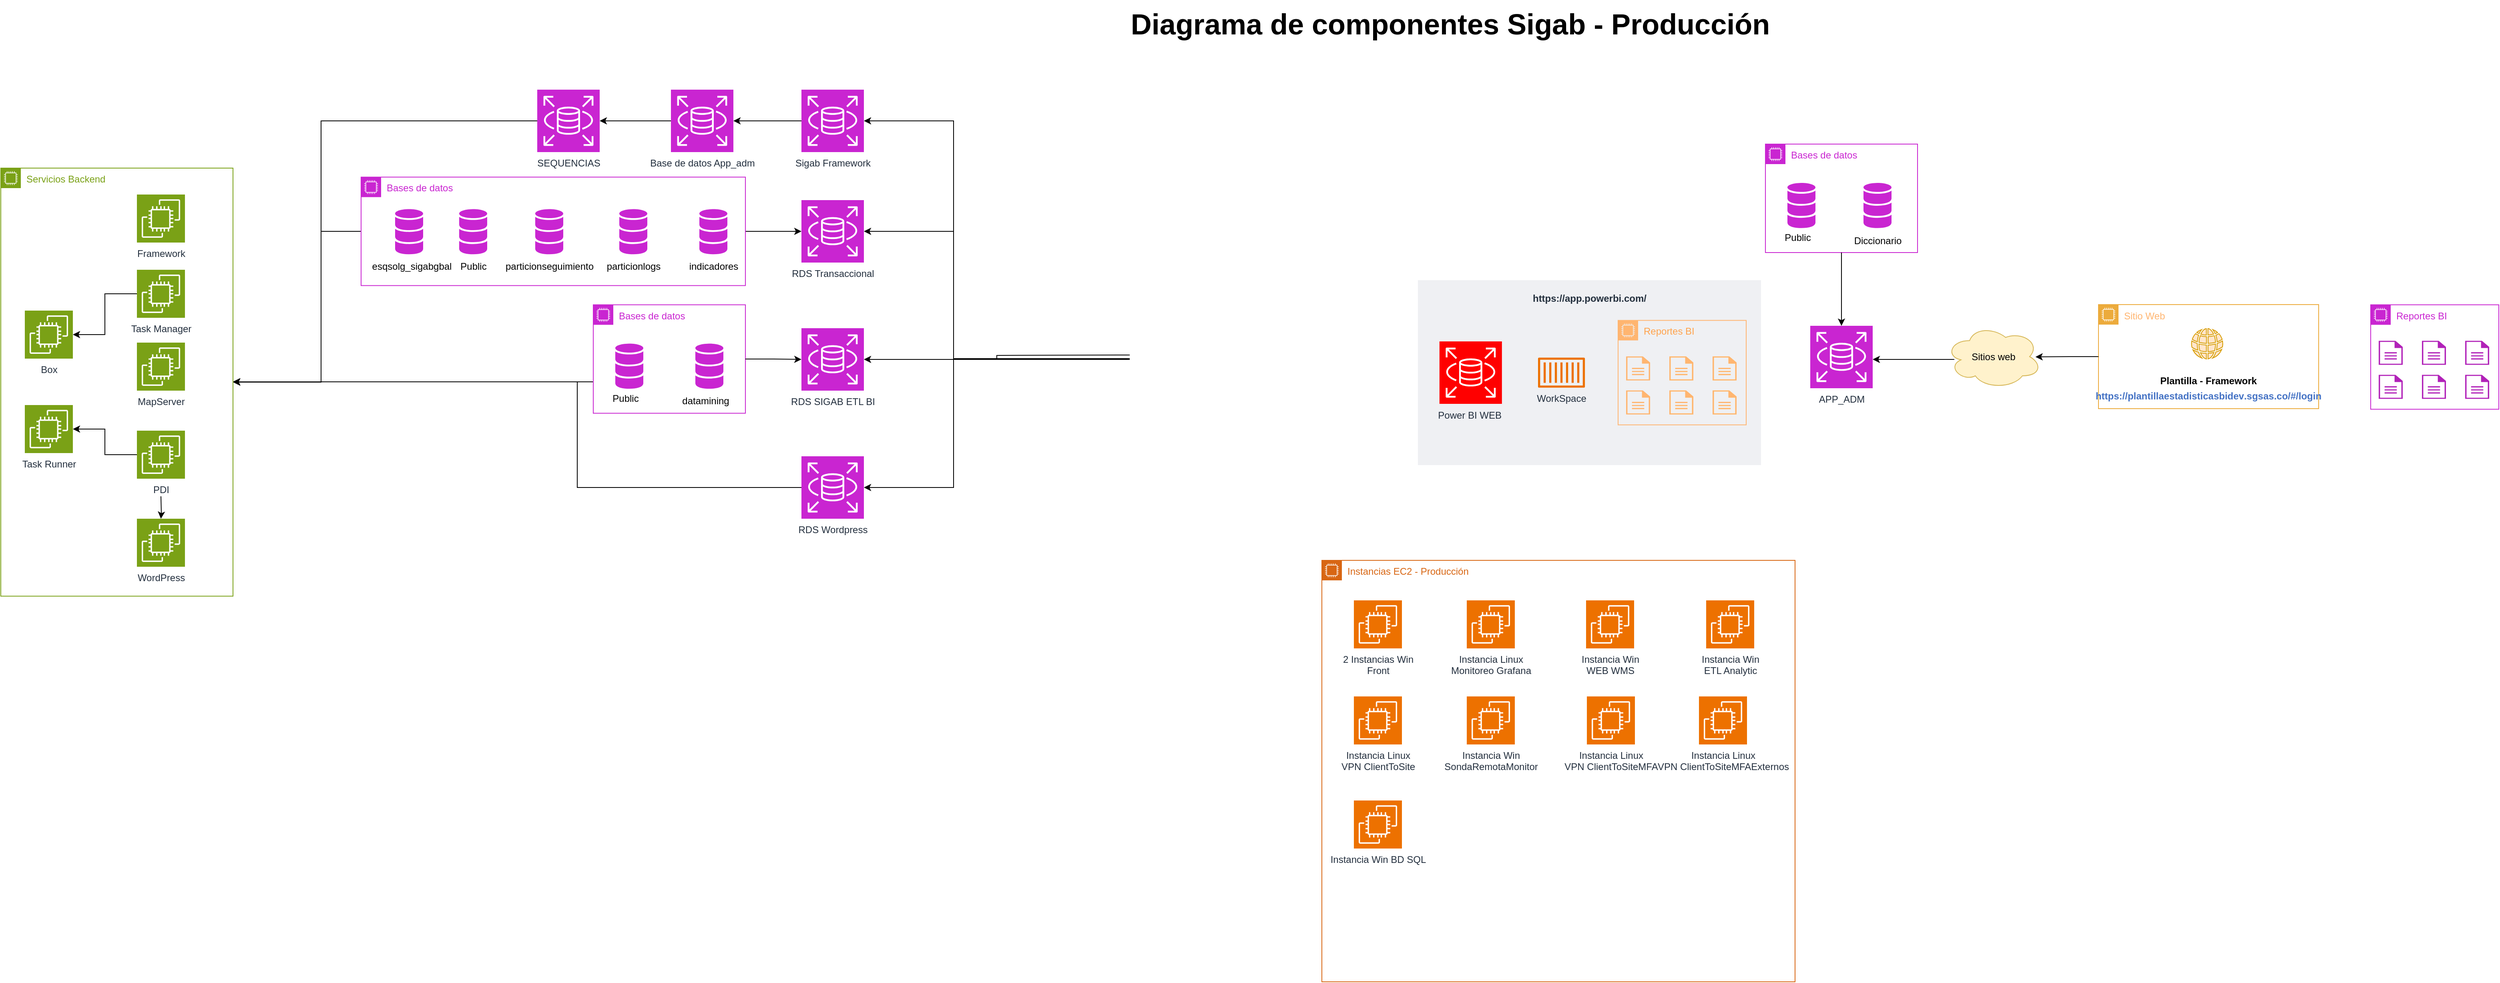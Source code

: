 <mxfile version="24.9.3">
  <diagram name="Página-1" id="Zlu9ByVIFABH_KwIn2tE">
    <mxGraphModel dx="3088" dy="1907" grid="1" gridSize="10" guides="1" tooltips="1" connect="1" arrows="1" fold="1" page="1" pageScale="1" pageWidth="827" pageHeight="1169" math="0" shadow="0">
      <root>
        <mxCell id="0" />
        <mxCell id="1" parent="0" />
        <mxCell id="_H-qu1WihhFw3yj4YWix-18" value="" style="group;movable=1;resizable=1;rotatable=1;deletable=1;editable=1;locked=0;connectable=1;" vertex="1" connectable="0" parent="1">
          <mxGeometry x="740" y="-470" width="428.5" height="231" as="geometry" />
        </mxCell>
        <mxCell id="_H-qu1WihhFw3yj4YWix-19" value="&lt;b style=&quot;line-height: 270%;&quot;&gt;https://app.powerbi.com/&lt;/b&gt;" style="fillColor=#EFF0F3;strokeColor=none;dashed=0;verticalAlign=top;fontStyle=0;fontColor=#232F3D;whiteSpace=wrap;html=1;" vertex="1" parent="_H-qu1WihhFw3yj4YWix-18">
          <mxGeometry width="428.5" height="231" as="geometry" />
        </mxCell>
        <mxCell id="_H-qu1WihhFw3yj4YWix-23" value="WorkSpace" style="sketch=0;outlineConnect=0;fontColor=#232F3E;gradientColor=none;fillColor=#ED7100;strokeColor=none;dashed=0;verticalLabelPosition=bottom;verticalAlign=top;align=center;html=1;fontSize=12;fontStyle=0;aspect=fixed;pointerEvents=1;shape=mxgraph.aws4.container_1;" vertex="1" parent="_H-qu1WihhFw3yj4YWix-18">
          <mxGeometry x="150" y="96.59" width="58.56" height="37.82" as="geometry" />
        </mxCell>
        <mxCell id="ElAwQmVQCS1_ze1naP4R-59" value="Power BI WEB&amp;nbsp;" style="sketch=0;points=[[0,0,0],[0.25,0,0],[0.5,0,0],[0.75,0,0],[1,0,0],[0,1,0],[0.25,1,0],[0.5,1,0],[0.75,1,0],[1,1,0],[0,0.25,0],[0,0.5,0],[0,0.75,0],[1,0.25,0],[1,0.5,0],[1,0.75,0]];outlineConnect=0;fontColor=#232F3E;fillColor=#FF0000;strokeColor=#ffffff;dashed=0;verticalLabelPosition=bottom;verticalAlign=top;align=center;html=1;fontSize=12;fontStyle=0;aspect=fixed;shape=mxgraph.aws4.resourceIcon;resIcon=mxgraph.aws4.rds;" parent="_H-qu1WihhFw3yj4YWix-18" vertex="1">
          <mxGeometry x="26.907" y="76.5" width="78" height="78" as="geometry" />
        </mxCell>
        <mxCell id="ElAwQmVQCS1_ze1naP4R-110" value="&lt;font color=&quot;#ffa34d&quot;&gt;Reportes BI&lt;/font&gt;" style="points=[[0,0],[0.25,0],[0.5,0],[0.75,0],[1,0],[1,0.25],[1,0.5],[1,0.75],[1,1],[0.75,1],[0.5,1],[0.25,1],[0,1],[0,0.75],[0,0.5],[0,0.25]];outlineConnect=0;gradientColor=none;html=1;whiteSpace=wrap;fontSize=12;fontStyle=0;container=1;pointerEvents=0;collapsible=0;recursiveResize=0;shape=mxgraph.aws4.group;grIcon=mxgraph.aws4.group_ec2_instance_contents;strokeColor=#FFB570;fillColor=none;verticalAlign=top;align=left;spacingLeft=30;fontColor=#D86613;dashed=0;" parent="_H-qu1WihhFw3yj4YWix-18" vertex="1">
          <mxGeometry x="250" y="50.25" width="160" height="130.5" as="geometry" />
        </mxCell>
        <mxCell id="ElAwQmVQCS1_ze1naP4R-111" value="" style="sketch=0;pointerEvents=1;shadow=0;dashed=0;html=1;strokeColor=none;fillColor=#FFB570;labelPosition=center;verticalLabelPosition=bottom;verticalAlign=top;outlineConnect=0;align=center;shape=mxgraph.office.concepts.document;" parent="ElAwQmVQCS1_ze1naP4R-110" vertex="1">
          <mxGeometry x="10" y="45" width="30" height="30" as="geometry" />
        </mxCell>
        <mxCell id="ElAwQmVQCS1_ze1naP4R-112" value="" style="sketch=0;pointerEvents=1;shadow=0;dashed=0;html=1;strokeColor=none;fillColor=#FFB570;labelPosition=center;verticalLabelPosition=bottom;verticalAlign=top;outlineConnect=0;align=center;shape=mxgraph.office.concepts.document;" parent="ElAwQmVQCS1_ze1naP4R-110" vertex="1">
          <mxGeometry x="10" y="87.5" width="30" height="30" as="geometry" />
        </mxCell>
        <mxCell id="ElAwQmVQCS1_ze1naP4R-113" value="" style="sketch=0;pointerEvents=1;shadow=0;dashed=0;html=1;strokeColor=none;fillColor=#FFE599;labelPosition=center;verticalLabelPosition=bottom;verticalAlign=top;outlineConnect=0;align=center;shape=mxgraph.office.concepts.document;" parent="ElAwQmVQCS1_ze1naP4R-110" vertex="1">
          <mxGeometry x="64" y="87.5" width="30" height="30" as="geometry" />
        </mxCell>
        <mxCell id="ElAwQmVQCS1_ze1naP4R-114" value="" style="sketch=0;pointerEvents=1;shadow=0;dashed=0;html=1;strokeColor=none;fillColor=#FFE599;labelPosition=center;verticalLabelPosition=bottom;verticalAlign=top;outlineConnect=0;align=center;shape=mxgraph.office.concepts.document;" parent="ElAwQmVQCS1_ze1naP4R-110" vertex="1">
          <mxGeometry x="64" y="45" width="30" height="30" as="geometry" />
        </mxCell>
        <mxCell id="ElAwQmVQCS1_ze1naP4R-115" value="" style="sketch=0;pointerEvents=1;shadow=0;dashed=0;html=1;strokeColor=none;fillColor=#FFE599;labelPosition=center;verticalLabelPosition=bottom;verticalAlign=top;outlineConnect=0;align=center;shape=mxgraph.office.concepts.document;" parent="ElAwQmVQCS1_ze1naP4R-110" vertex="1">
          <mxGeometry x="118" y="87.5" width="30" height="30" as="geometry" />
        </mxCell>
        <mxCell id="ElAwQmVQCS1_ze1naP4R-116" value="" style="sketch=0;pointerEvents=1;shadow=0;dashed=0;html=1;strokeColor=none;fillColor=#FFE599;labelPosition=center;verticalLabelPosition=bottom;verticalAlign=top;outlineConnect=0;align=center;shape=mxgraph.office.concepts.document;" parent="ElAwQmVQCS1_ze1naP4R-110" vertex="1">
          <mxGeometry x="118" y="45" width="30" height="30" as="geometry" />
        </mxCell>
        <mxCell id="ElAwQmVQCS1_ze1naP4R-117" value="" style="sketch=0;pointerEvents=1;shadow=0;dashed=0;html=1;strokeColor=none;fillColor=#FFB570;labelPosition=center;verticalLabelPosition=bottom;verticalAlign=top;outlineConnect=0;align=center;shape=mxgraph.office.concepts.document;" parent="ElAwQmVQCS1_ze1naP4R-110" vertex="1">
          <mxGeometry x="118" y="45" width="30" height="30" as="geometry" />
        </mxCell>
        <mxCell id="ElAwQmVQCS1_ze1naP4R-118" value="" style="sketch=0;pointerEvents=1;shadow=0;dashed=0;html=1;strokeColor=none;fillColor=#FFB570;labelPosition=center;verticalLabelPosition=bottom;verticalAlign=top;outlineConnect=0;align=center;shape=mxgraph.office.concepts.document;" parent="ElAwQmVQCS1_ze1naP4R-110" vertex="1">
          <mxGeometry x="118" y="87.5" width="30" height="30" as="geometry" />
        </mxCell>
        <mxCell id="ElAwQmVQCS1_ze1naP4R-119" value="" style="sketch=0;pointerEvents=1;shadow=0;dashed=0;html=1;strokeColor=none;fillColor=#FFB570;labelPosition=center;verticalLabelPosition=bottom;verticalAlign=top;outlineConnect=0;align=center;shape=mxgraph.office.concepts.document;" parent="ElAwQmVQCS1_ze1naP4R-110" vertex="1">
          <mxGeometry x="64" y="45" width="30" height="30" as="geometry" />
        </mxCell>
        <mxCell id="ElAwQmVQCS1_ze1naP4R-120" value="" style="sketch=0;pointerEvents=1;shadow=0;dashed=0;html=1;strokeColor=none;fillColor=#FFB570;labelPosition=center;verticalLabelPosition=bottom;verticalAlign=top;outlineConnect=0;align=center;shape=mxgraph.office.concepts.document;" parent="ElAwQmVQCS1_ze1naP4R-110" vertex="1">
          <mxGeometry x="64" y="87.5" width="30" height="30" as="geometry" />
        </mxCell>
        <mxCell id="ElAwQmVQCS1_ze1naP4R-3" value="RDS Transaccional" style="sketch=0;points=[[0,0,0],[0.25,0,0],[0.5,0,0],[0.75,0,0],[1,0,0],[0,1,0],[0.25,1,0],[0.5,1,0],[0.75,1,0],[1,1,0],[0,0.25,0],[0,0.5,0],[0,0.75,0],[1,0.25,0],[1,0.5,0],[1,0.75,0]];outlineConnect=0;fontColor=#232F3E;fillColor=#C925D1;strokeColor=#ffffff;dashed=0;verticalLabelPosition=bottom;verticalAlign=top;align=center;html=1;fontSize=12;fontStyle=0;aspect=fixed;shape=mxgraph.aws4.resourceIcon;resIcon=mxgraph.aws4.rds;" parent="1" vertex="1">
          <mxGeometry x="-30" y="-570" width="78" height="78" as="geometry" />
        </mxCell>
        <mxCell id="ElAwQmVQCS1_ze1naP4R-4" value="RDS SIGAB ETL BI" style="sketch=0;points=[[0,0,0],[0.25,0,0],[0.5,0,0],[0.75,0,0],[1,0,0],[0,1,0],[0.25,1,0],[0.5,1,0],[0.75,1,0],[1,1,0],[0,0.25,0],[0,0.5,0],[0,0.75,0],[1,0.25,0],[1,0.5,0],[1,0.75,0]];outlineConnect=0;fontColor=#232F3E;fillColor=#C925D1;strokeColor=#ffffff;dashed=0;verticalLabelPosition=bottom;verticalAlign=top;align=center;html=1;fontSize=12;fontStyle=0;aspect=fixed;shape=mxgraph.aws4.resourceIcon;resIcon=mxgraph.aws4.rds;" parent="1" vertex="1">
          <mxGeometry x="-30" y="-410" width="78" height="78" as="geometry" />
        </mxCell>
        <mxCell id="ElAwQmVQCS1_ze1naP4R-5" style="edgeStyle=orthogonalEdgeStyle;rounded=0;orthogonalLoop=1;jettySize=auto;html=1;" parent="1" source="ElAwQmVQCS1_ze1naP4R-6" target="ElAwQmVQCS1_ze1naP4R-107" edge="1">
          <mxGeometry relative="1" as="geometry">
            <Array as="points">
              <mxPoint x="-310" y="-211" />
              <mxPoint x="-310" y="-343" />
            </Array>
          </mxGeometry>
        </mxCell>
        <mxCell id="ElAwQmVQCS1_ze1naP4R-6" value="&lt;div&gt;RDS Wordpress&lt;/div&gt;" style="sketch=0;points=[[0,0,0],[0.25,0,0],[0.5,0,0],[0.75,0,0],[1,0,0],[0,1,0],[0.25,1,0],[0.5,1,0],[0.75,1,0],[1,1,0],[0,0.25,0],[0,0.5,0],[0,0.75,0],[1,0.25,0],[1,0.5,0],[1,0.75,0]];outlineConnect=0;fontColor=#232F3E;fillColor=#C925D1;strokeColor=#ffffff;dashed=0;verticalLabelPosition=bottom;verticalAlign=top;align=center;html=1;fontSize=12;fontStyle=0;aspect=fixed;shape=mxgraph.aws4.resourceIcon;resIcon=mxgraph.aws4.rds;" parent="1" vertex="1">
          <mxGeometry x="-30" y="-250" width="78" height="78" as="geometry" />
        </mxCell>
        <mxCell id="ElAwQmVQCS1_ze1naP4R-15" value="&lt;font style=&quot;font-size: 36px;&quot;&gt;Diagrama de componentes Sigab - Producción&lt;/font&gt;" style="text;strokeColor=none;fillColor=none;html=1;fontSize=24;fontStyle=1;verticalAlign=middle;align=center;" parent="1" vertex="1">
          <mxGeometry x="-30" y="-820" width="1620" height="60" as="geometry" />
        </mxCell>
        <mxCell id="ElAwQmVQCS1_ze1naP4R-16" style="edgeStyle=orthogonalEdgeStyle;rounded=0;orthogonalLoop=1;jettySize=auto;html=1;entryX=1;entryY=0.5;entryDx=0;entryDy=0;entryPerimeter=0;" parent="1" target="ElAwQmVQCS1_ze1naP4R-3" edge="1">
          <mxGeometry relative="1" as="geometry">
            <Array as="points">
              <mxPoint x="160" y="-372" />
              <mxPoint x="160" y="-531" />
            </Array>
            <mxPoint x="380" y="-372" as="sourcePoint" />
          </mxGeometry>
        </mxCell>
        <mxCell id="ElAwQmVQCS1_ze1naP4R-17" style="edgeStyle=orthogonalEdgeStyle;rounded=0;orthogonalLoop=1;jettySize=auto;html=1;entryX=1;entryY=0.5;entryDx=0;entryDy=0;entryPerimeter=0;" parent="1" target="ElAwQmVQCS1_ze1naP4R-4" edge="1">
          <mxGeometry relative="1" as="geometry">
            <mxPoint x="380" y="-376.5" as="sourcePoint" />
          </mxGeometry>
        </mxCell>
        <mxCell id="ElAwQmVQCS1_ze1naP4R-18" style="edgeStyle=orthogonalEdgeStyle;rounded=0;orthogonalLoop=1;jettySize=auto;html=1;entryX=1;entryY=0.5;entryDx=0;entryDy=0;entryPerimeter=0;" parent="1" target="ElAwQmVQCS1_ze1naP4R-6" edge="1">
          <mxGeometry relative="1" as="geometry">
            <Array as="points">
              <mxPoint x="160" y="-372" />
              <mxPoint x="160" y="-211" />
            </Array>
            <mxPoint x="380" y="-372" as="sourcePoint" />
          </mxGeometry>
        </mxCell>
        <mxCell id="ElAwQmVQCS1_ze1naP4R-27" style="edgeStyle=orthogonalEdgeStyle;rounded=0;orthogonalLoop=1;jettySize=auto;html=1;" parent="1" source="ElAwQmVQCS1_ze1naP4R-28" target="ElAwQmVQCS1_ze1naP4R-107" edge="1">
          <mxGeometry relative="1" as="geometry">
            <Array as="points">
              <mxPoint x="-400" y="-343" />
              <mxPoint x="-400" y="-343" />
            </Array>
          </mxGeometry>
        </mxCell>
        <mxCell id="ElAwQmVQCS1_ze1naP4R-28" value="&lt;font color=&quot;#c925d1&quot;&gt;Bases de datos&amp;nbsp;&lt;/font&gt;" style="points=[[0,0],[0.25,0],[0.5,0],[0.75,0],[1,0],[1,0.25],[1,0.5],[1,0.75],[1,1],[0.75,1],[0.5,1],[0.25,1],[0,1],[0,0.75],[0,0.5],[0,0.25]];outlineConnect=0;gradientColor=none;html=1;whiteSpace=wrap;fontSize=12;fontStyle=0;container=1;pointerEvents=0;collapsible=0;recursiveResize=0;shape=mxgraph.aws4.group;grIcon=mxgraph.aws4.group_ec2_instance_contents;strokeColor=#C925D1;fillColor=none;verticalAlign=top;align=left;spacingLeft=30;fontColor=#D86613;dashed=0;" parent="1" vertex="1">
          <mxGeometry x="-290" y="-439.25" width="190" height="135.5" as="geometry" />
        </mxCell>
        <mxCell id="ElAwQmVQCS1_ze1naP4R-29" value="Public" style="text;html=1;align=center;verticalAlign=middle;resizable=0;points=[];autosize=1;strokeColor=none;fillColor=none;" parent="ElAwQmVQCS1_ze1naP4R-28" vertex="1">
          <mxGeometry x="10" y="102.25" width="60" height="30" as="geometry" />
        </mxCell>
        <mxCell id="ElAwQmVQCS1_ze1naP4R-30" value="" style="sketch=0;shadow=0;dashed=0;html=1;strokeColor=none;labelPosition=center;verticalLabelPosition=bottom;verticalAlign=top;outlineConnect=0;align=center;shape=mxgraph.office.databases.database_mini_3;fillColor=#C925D1;" parent="ElAwQmVQCS1_ze1naP4R-28" vertex="1">
          <mxGeometry x="27.5" y="48.5" width="35" height="57" as="geometry" />
        </mxCell>
        <mxCell id="ElAwQmVQCS1_ze1naP4R-31" value="" style="sketch=0;shadow=0;dashed=0;html=1;strokeColor=none;labelPosition=center;verticalLabelPosition=bottom;verticalAlign=top;outlineConnect=0;align=center;shape=mxgraph.office.databases.database_mini_3;fillColor=#C925D1;" parent="ElAwQmVQCS1_ze1naP4R-28" vertex="1">
          <mxGeometry x="127.5" y="48.5" width="35" height="57" as="geometry" />
        </mxCell>
        <mxCell id="ElAwQmVQCS1_ze1naP4R-32" value="datamining" style="text;html=1;align=center;verticalAlign=middle;resizable=0;points=[];autosize=1;strokeColor=none;fillColor=none;" parent="ElAwQmVQCS1_ze1naP4R-28" vertex="1">
          <mxGeometry x="100" y="105.5" width="80" height="30" as="geometry" />
        </mxCell>
        <mxCell id="ElAwQmVQCS1_ze1naP4R-38" value="Sitios web" style="ellipse;shape=cloud;whiteSpace=wrap;html=1;fillColor=#fff2cc;strokeColor=#d6b656;" parent="1" vertex="1">
          <mxGeometry x="1399" y="-414.5" width="120" height="80" as="geometry" />
        </mxCell>
        <mxCell id="ElAwQmVQCS1_ze1naP4R-41" style="edgeStyle=orthogonalEdgeStyle;rounded=0;orthogonalLoop=1;jettySize=auto;html=1;entryX=1;entryY=0.5;entryDx=0;entryDy=0;entryPerimeter=0;" parent="1" edge="1">
          <mxGeometry relative="1" as="geometry">
            <mxPoint x="1410" y="-371" as="sourcePoint" />
            <mxPoint x="1308" y="-371" as="targetPoint" />
          </mxGeometry>
        </mxCell>
        <mxCell id="ElAwQmVQCS1_ze1naP4R-56" value="" style="edgeStyle=orthogonalEdgeStyle;rounded=0;orthogonalLoop=1;jettySize=auto;html=1;" parent="1" source="ElAwQmVQCS1_ze1naP4R-57" target="ElAwQmVQCS1_ze1naP4R-61" edge="1">
          <mxGeometry relative="1" as="geometry" />
        </mxCell>
        <mxCell id="ElAwQmVQCS1_ze1naP4R-57" value="Sigab Framework" style="sketch=0;points=[[0,0,0],[0.25,0,0],[0.5,0,0],[0.75,0,0],[1,0,0],[0,1,0],[0.25,1,0],[0.5,1,0],[0.75,1,0],[1,1,0],[0,0.25,0],[0,0.5,0],[0,0.75,0],[1,0.25,0],[1,0.5,0],[1,0.75,0]];outlineConnect=0;fontColor=#232F3E;fillColor=#C925D1;strokeColor=#ffffff;dashed=0;verticalLabelPosition=bottom;verticalAlign=top;align=center;html=1;fontSize=12;fontStyle=0;aspect=fixed;shape=mxgraph.aws4.resourceIcon;resIcon=mxgraph.aws4.rds;" parent="1" vertex="1">
          <mxGeometry x="-30" y="-708" width="78" height="78" as="geometry" />
        </mxCell>
        <mxCell id="ElAwQmVQCS1_ze1naP4R-60" value="" style="edgeStyle=orthogonalEdgeStyle;rounded=0;orthogonalLoop=1;jettySize=auto;html=1;" parent="1" source="ElAwQmVQCS1_ze1naP4R-61" target="ElAwQmVQCS1_ze1naP4R-63" edge="1">
          <mxGeometry relative="1" as="geometry" />
        </mxCell>
        <mxCell id="ElAwQmVQCS1_ze1naP4R-61" value="Base de datos App_adm" style="sketch=0;points=[[0,0,0],[0.25,0,0],[0.5,0,0],[0.75,0,0],[1,0,0],[0,1,0],[0.25,1,0],[0.5,1,0],[0.75,1,0],[1,1,0],[0,0.25,0],[0,0.5,0],[0,0.75,0],[1,0.25,0],[1,0.5,0],[1,0.75,0]];outlineConnect=0;fontColor=#232F3E;fillColor=#C925D1;strokeColor=#ffffff;dashed=0;verticalLabelPosition=bottom;verticalAlign=top;align=center;html=1;fontSize=12;fontStyle=0;aspect=fixed;shape=mxgraph.aws4.resourceIcon;resIcon=mxgraph.aws4.rds;" parent="1" vertex="1">
          <mxGeometry x="-193" y="-708" width="78" height="78" as="geometry" />
        </mxCell>
        <mxCell id="ElAwQmVQCS1_ze1naP4R-62" style="edgeStyle=orthogonalEdgeStyle;rounded=0;orthogonalLoop=1;jettySize=auto;html=1;entryX=1;entryY=0.5;entryDx=0;entryDy=0;" parent="1" source="ElAwQmVQCS1_ze1naP4R-63" target="ElAwQmVQCS1_ze1naP4R-107" edge="1">
          <mxGeometry relative="1" as="geometry">
            <Array as="points">
              <mxPoint x="-630" y="-669" />
              <mxPoint x="-630" y="-343" />
            </Array>
          </mxGeometry>
        </mxCell>
        <mxCell id="ElAwQmVQCS1_ze1naP4R-63" value="SEQUENCIAS" style="sketch=0;points=[[0,0,0],[0.25,0,0],[0.5,0,0],[0.75,0,0],[1,0,0],[0,1,0],[0.25,1,0],[0.5,1,0],[0.75,1,0],[1,1,0],[0,0.25,0],[0,0.5,0],[0,0.75,0],[1,0.25,0],[1,0.5,0],[1,0.75,0]];outlineConnect=0;fontColor=#232F3E;fillColor=#C925D1;strokeColor=#ffffff;dashed=0;verticalLabelPosition=bottom;verticalAlign=top;align=center;html=1;fontSize=12;fontStyle=0;aspect=fixed;shape=mxgraph.aws4.resourceIcon;resIcon=mxgraph.aws4.rds;" parent="1" vertex="1">
          <mxGeometry x="-360" y="-708" width="78" height="78" as="geometry" />
        </mxCell>
        <mxCell id="ElAwQmVQCS1_ze1naP4R-64" style="edgeStyle=orthogonalEdgeStyle;rounded=0;orthogonalLoop=1;jettySize=auto;html=1;entryX=0;entryY=0.5;entryDx=0;entryDy=0;entryPerimeter=0;" parent="1" source="ElAwQmVQCS1_ze1naP4R-28" target="ElAwQmVQCS1_ze1naP4R-4" edge="1">
          <mxGeometry relative="1" as="geometry" />
        </mxCell>
        <mxCell id="ElAwQmVQCS1_ze1naP4R-65" value="" style="edgeStyle=orthogonalEdgeStyle;rounded=0;orthogonalLoop=1;jettySize=auto;html=1;" parent="1" source="ElAwQmVQCS1_ze1naP4R-67" target="ElAwQmVQCS1_ze1naP4R-3" edge="1">
          <mxGeometry relative="1" as="geometry" />
        </mxCell>
        <mxCell id="ElAwQmVQCS1_ze1naP4R-66" style="edgeStyle=orthogonalEdgeStyle;rounded=0;orthogonalLoop=1;jettySize=auto;html=1;" parent="1" source="ElAwQmVQCS1_ze1naP4R-67" target="ElAwQmVQCS1_ze1naP4R-107" edge="1">
          <mxGeometry relative="1" as="geometry">
            <Array as="points">
              <mxPoint x="-630" y="-531" />
              <mxPoint x="-630" y="-343" />
            </Array>
          </mxGeometry>
        </mxCell>
        <mxCell id="ElAwQmVQCS1_ze1naP4R-67" value="&lt;font color=&quot;#c925d1&quot;&gt;Bases de datos&amp;nbsp;&lt;/font&gt;" style="points=[[0,0],[0.25,0],[0.5,0],[0.75,0],[1,0],[1,0.25],[1,0.5],[1,0.75],[1,1],[0.75,1],[0.5,1],[0.25,1],[0,1],[0,0.75],[0,0.5],[0,0.25]];outlineConnect=0;gradientColor=none;html=1;whiteSpace=wrap;fontSize=12;fontStyle=0;container=1;pointerEvents=0;collapsible=0;recursiveResize=0;shape=mxgraph.aws4.group;grIcon=mxgraph.aws4.group_ec2_instance_contents;strokeColor=#C925D1;fillColor=none;verticalAlign=top;align=left;spacingLeft=30;fontColor=#D86613;dashed=0;" parent="1" vertex="1">
          <mxGeometry x="-580" y="-598.75" width="480" height="135.5" as="geometry" />
        </mxCell>
        <mxCell id="ElAwQmVQCS1_ze1naP4R-68" value="" style="sketch=0;shadow=0;dashed=0;html=1;strokeColor=none;labelPosition=center;verticalLabelPosition=bottom;verticalAlign=top;outlineConnect=0;align=center;shape=mxgraph.office.databases.database_mini_3;fillColor=#C925D1;" parent="ElAwQmVQCS1_ze1naP4R-67" vertex="1">
          <mxGeometry x="122.5" y="40" width="35" height="57" as="geometry" />
        </mxCell>
        <mxCell id="ElAwQmVQCS1_ze1naP4R-69" value="Public" style="text;html=1;align=center;verticalAlign=middle;resizable=0;points=[];autosize=1;strokeColor=none;fillColor=none;" parent="ElAwQmVQCS1_ze1naP4R-67" vertex="1">
          <mxGeometry x="110" y="97" width="60" height="30" as="geometry" />
        </mxCell>
        <mxCell id="ElAwQmVQCS1_ze1naP4R-70" value="" style="sketch=0;shadow=0;dashed=0;html=1;strokeColor=none;labelPosition=center;verticalLabelPosition=bottom;verticalAlign=top;outlineConnect=0;align=center;shape=mxgraph.office.databases.database_mini_3;fillColor=#C925D1;" parent="ElAwQmVQCS1_ze1naP4R-67" vertex="1">
          <mxGeometry x="217.5" y="40" width="35" height="57" as="geometry" />
        </mxCell>
        <mxCell id="ElAwQmVQCS1_ze1naP4R-71" value="particionseguimiento" style="text;html=1;align=center;verticalAlign=middle;resizable=0;points=[];autosize=1;strokeColor=none;fillColor=none;" parent="ElAwQmVQCS1_ze1naP4R-67" vertex="1">
          <mxGeometry x="170" y="97" width="130" height="30" as="geometry" />
        </mxCell>
        <mxCell id="ElAwQmVQCS1_ze1naP4R-72" value="" style="sketch=0;shadow=0;dashed=0;html=1;strokeColor=none;labelPosition=center;verticalLabelPosition=bottom;verticalAlign=top;outlineConnect=0;align=center;shape=mxgraph.office.databases.database_mini_3;fillColor=#C925D1;" parent="ElAwQmVQCS1_ze1naP4R-67" vertex="1">
          <mxGeometry x="322.5" y="40" width="35" height="57" as="geometry" />
        </mxCell>
        <mxCell id="ElAwQmVQCS1_ze1naP4R-73" value="particionlogs" style="text;html=1;align=center;verticalAlign=middle;resizable=0;points=[];autosize=1;strokeColor=none;fillColor=none;" parent="ElAwQmVQCS1_ze1naP4R-67" vertex="1">
          <mxGeometry x="295" y="97" width="90" height="30" as="geometry" />
        </mxCell>
        <mxCell id="ElAwQmVQCS1_ze1naP4R-74" value="" style="sketch=0;shadow=0;dashed=0;html=1;strokeColor=none;labelPosition=center;verticalLabelPosition=bottom;verticalAlign=top;outlineConnect=0;align=center;shape=mxgraph.office.databases.database_mini_3;fillColor=#C925D1;" parent="ElAwQmVQCS1_ze1naP4R-67" vertex="1">
          <mxGeometry x="422.5" y="40" width="35" height="57" as="geometry" />
        </mxCell>
        <mxCell id="ElAwQmVQCS1_ze1naP4R-75" value="indicadores" style="text;html=1;align=center;verticalAlign=middle;resizable=0;points=[];autosize=1;strokeColor=none;fillColor=none;" parent="ElAwQmVQCS1_ze1naP4R-67" vertex="1">
          <mxGeometry x="400" y="97" width="80" height="30" as="geometry" />
        </mxCell>
        <mxCell id="ElAwQmVQCS1_ze1naP4R-76" value="" style="sketch=0;shadow=0;dashed=0;html=1;strokeColor=none;labelPosition=center;verticalLabelPosition=bottom;verticalAlign=top;outlineConnect=0;align=center;shape=mxgraph.office.databases.database_mini_3;fillColor=#C925D1;" parent="ElAwQmVQCS1_ze1naP4R-67" vertex="1">
          <mxGeometry x="42.5" y="40" width="35" height="57" as="geometry" />
        </mxCell>
        <mxCell id="ElAwQmVQCS1_ze1naP4R-77" value="esqsolg_sigabgbal" style="text;html=1;align=center;verticalAlign=middle;resizable=0;points=[];autosize=1;strokeColor=none;fillColor=none;" parent="ElAwQmVQCS1_ze1naP4R-67" vertex="1">
          <mxGeometry x="2.5" y="97.0" width="120" height="30" as="geometry" />
        </mxCell>
        <mxCell id="ElAwQmVQCS1_ze1naP4R-90" value="&lt;font color=&quot;#ffb570&quot;&gt;Sitio Web&lt;/font&gt;" style="points=[[0,0],[0.25,0],[0.5,0],[0.75,0],[1,0],[1,0.25],[1,0.5],[1,0.75],[1,1],[0.75,1],[0.5,1],[0.25,1],[0,1],[0,0.75],[0,0.5],[0,0.25]];outlineConnect=0;gradientColor=none;html=1;whiteSpace=wrap;fontSize=12;fontStyle=0;container=1;pointerEvents=0;collapsible=0;recursiveResize=0;shape=mxgraph.aws4.group;grIcon=mxgraph.aws4.group_ec2_instance_contents;strokeColor=#ecab3c;fillColor=none;verticalAlign=top;align=left;spacingLeft=30;fontColor=#D86613;dashed=0;" parent="1" vertex="1">
          <mxGeometry x="1590" y="-439.5" width="275" height="130" as="geometry" />
        </mxCell>
        <mxCell id="ElAwQmVQCS1_ze1naP4R-95" value="&lt;div style=&quot;font-size: 11px;&quot;&gt;&lt;span style=&quot;accent-color: auto; place-content: normal; place-items: normal; place-self: auto; alignment-baseline: auto; anchor-name: none; animation: 0s ease 0s 1 normal none running none; animation-composition: replace; app-region: none; appearance: none; aspect-ratio: auto; backdrop-filter: none; backface-visibility: visible; background: none 0% 0% / auto repeat scroll padding-box border-box rgba(0, 0, 0, 0); background-blend-mode: normal; baseline-shift: 0px; baseline-source: auto; border-image: none 100% / 1 / 0 stretch; border-color: rgb(0, 0, 0); border-collapse: separate; border-end-end-radius: 0px; border-end-start-radius: 0px; border-width: 0px; border-style: none; border-spacing: 0px; border-start-end-radius: 0px; border-start-start-radius: 0px; border-radius: 0px; inset: auto; box-shadow: none; box-sizing: content-box; break-after: auto; break-before: auto; break-inside: auto; buffered-rendering: auto; caption-side: top; caret-color: rgb(0, 0, 0); clear: none; clip: auto; clip-path: none; clip-rule: nonzero; color-interpolation: srgb; color-interpolation-filters: linearrgb; color-rendering: auto; color-scheme: normal; columns: auto; column-fill: balance; gap: normal; column-rule: 0px rgb(0, 0, 0); column-span: none; contain: none; contain-intrinsic-block-size: none; contain-intrinsic-size: none; contain-intrinsic-inline-size: none; container: none; content: normal; content-visibility: visible; counter-increment: none; counter-reset: none; counter-set: none; cursor: text; cx: 0px; cy: 0px; d: none; direction: ltr; display: inline; dominant-baseline: auto; empty-cells: show; field-sizing: fixed; fill: rgb(0, 0, 0); fill-opacity: 1; fill-rule: nonzero; filter: none; flex: 0 1 auto; flex-flow: row; float: none; flood-color: rgb(0, 0, 0); flood-opacity: 1; font-family: Calibri, Calibri_EmbeddedFont, Calibri_MSFontService, sans-serif; font-feature-settings: normal; font-kerning: none; font-optical-sizing: auto; font-palette: normal; font-size-adjust: none; font-stretch: 100%; font-synthesis: weight style small-caps; font-variant-ligatures: none; font-variant-numeric: normal; font-variant-east-asian: normal; font-variant-alternates: normal; font-variant-position: normal; font-variation-settings: normal; font-weight: 700; forced-color-adjust: auto; grid-area: auto; grid: none; height: auto; hyphenate-character: auto; hyphenate-limit-chars: auto; hyphens: manual; image-orientation: from-image; image-rendering: auto; initial-letter: normal; inline-size: auto; inset-area: none; inset-block: auto; inset-inline: auto; isolation: auto; lighting-color: rgb(255, 255, 255); line-height: 19px; list-style: outside none disc; margin: 0px; marker: none; mask: none; mask-type: luminance; math-depth: 0; math-shift: normal; math-style: normal; max-height: none; max-width: none; min-height: 0px; min-width: 0px; mix-blend-mode: normal; object-fit: fill; object-position: 50% 50%; object-view-box: none; offset: normal; opacity: 1; order: 0; outline: rgb(0, 0, 0) none 0px; outline-offset: 0px; overflow: visible; overflow-anchor: auto; overflow-clip-margin: 0px; overflow-wrap: break-word; overlay: none; overscroll-behavior-block: auto; overscroll-behavior-inline: auto; overscroll-behavior: auto; padding: 0.787px 0px 0px; page: auto; paint-order: normal; perspective: none; perspective-origin: 0px 0px; pointer-events: all; position: static; position-anchor: auto; position-try: none; position-visibility: always; quotes: auto; r: 0px; resize: none; rotate: none; ruby-align: space-around; ruby-position: over; rx: auto; ry: auto; scale: none; scroll-behavior: auto; scroll-margin-block: 0px; scroll-margin: 0px; scroll-margin-inline: 0px; scroll-padding-block: auto; scroll-padding: auto; scroll-padding-inline: auto; scroll-snap-align: none; scroll-snap-stop: normal; scroll-snap-type: none; scroll-timeline: none; scrollbar-color: auto; scrollbar-gutter: auto; scrollbar-width: auto; shape-image-threshold: 0; shape-margin: 0px; shape-outside: none; shape-rendering: auto; speak: normal; stop-color: rgb(0, 0, 0); stop-opacity: 1; stroke: none; stroke-dasharray: none; stroke-dashoffset: 0px; stroke-linecap: butt; stroke-linejoin: miter; stroke-miterlimit: 4; stroke-opacity: 1; stroke-width: 1px; tab-size: 8; table-layout: auto; text-align: left; text-align-last: auto; text-anchor: start; text-combine-upright: none; text-decoration-style: solid; text-decoration-color: rgb(0, 0, 0); text-decoration-skip-ink: none; text-emphasis: none rgb(0, 0, 0); text-emphasis-position: over; text-orientation: mixed; text-overflow: clip; text-rendering: auto; text-shadow: none; text-size-adjust: auto; text-spacing-trim: normal; text-underline-offset: auto; text-underline-position: auto; white-space: pre-wrap; timeline-scope: none; touch-action: pan-x pan-y; transform: none; transform-box: view-box; transform-origin: 0px 0px; transform-style: flat; transition: all; translate: none; unicode-bidi: normal; user-select: text; vector-effect: none; vertical-align: -0.787px; view-timeline: none; view-transition-class: none; view-transition-name: none; visibility: visible; border-block-end: 0px none rgb(0, 0, 0); border-block-start: 0px none rgb(0, 0, 0); border-inline-end: 0px none rgb(0, 0, 0); -webkit-border-image: none; border-inline-start: 0px none rgb(0, 0, 0); -webkit-box-align: stretch; -webkit-box-decoration-break: slice; -webkit-box-direction: normal; -webkit-box-flex: 0; -webkit-box-ordinal-group: 1; -webkit-box-orient: horizontal; -webkit-box-pack: start; -webkit-font-smoothing: auto; -webkit-line-break: after-white-space; -webkit-locale: &amp;quot;ES-CO&amp;quot;; block-size: auto; margin-block: 0px; margin-inline: 0px; -webkit-mask-box-image-source: none; -webkit-mask-box-image-slice: 0 fill; -webkit-mask-box-image-width: auto; -webkit-mask-box-image-outset: 0; -webkit-mask-box-image-repeat: stretch; max-block-size: none; max-inline-size: none; min-block-size: 0px; min-inline-size: 0px; padding-block: 0.787px 0px; padding-inline: 0px; -webkit-print-color-adjust: economy; -webkit-rtl-ordering: logical; -webkit-ruby-position: before; -webkit-tap-highlight-color: rgba(0, 0, 0, 0); -webkit-text-combine: none; -webkit-text-fill-color: rgb(0, 0, 0); -webkit-text-orientation: vertical-right; -webkit-text-security: none; -webkit-text-stroke-color: rgb(0, 0, 0); -webkit-user-drag: none; -webkit-user-modify: read-write; -webkit-writing-mode: horizontal-tb; width: auto; will-change: auto; word-break: normal; writing-mode: horizontal-tb; x: 0px; y: 0px; z-index: auto; zoom: 1; font-size: 12px;&quot; lang=&quot;ES-CO&quot; class=&quot;TextRun  BCX8 SCXP43755073&quot; data-contrast=&quot;none&quot; data-usefontface=&quot;false&quot;&gt;&lt;span style=&quot;vertical-align: 0.787px; line-height: 0px; position: relative;&quot; class=&quot;NormalTextRun  BCX8 SCXP43755073&quot;&gt;Plantilla - Framework&lt;br&gt;&lt;div style=&quot;font-family: Helvetica; font-variant-ligatures: normal; font-weight: 400; text-align: center; white-space: nowrap;&quot;&gt;&lt;span style=&quot;forced-color-adjust: auto; accent-color: auto; place-content: normal; place-items: normal; place-self: auto; alignment-baseline: auto; anchor-name: none; animation: 0s ease 0s 1 normal none running none; animation-composition: replace; app-region: none; appearance: none; aspect-ratio: auto; backdrop-filter: none; backface-visibility: visible; background: none 0% 0% / auto repeat scroll padding-box border-box rgba(0, 0, 0, 0); background-blend-mode: normal; baseline-shift: 0px; baseline-source: auto; border-image: none 100% / 1 / 0 stretch; border-color: rgb(0, 0, 0); border-collapse: separate; border-end-end-radius: 0px; border-end-start-radius: 0px; border-width: 0px; border-style: none; border-spacing: 0px; border-start-end-radius: 0px; border-start-start-radius: 0px; border-radius: 0px; inset: auto; box-shadow: none; box-sizing: content-box; break-after: auto; break-before: auto; break-inside: auto; buffered-rendering: auto; caption-side: top; clear: none; clip: auto; clip-path: none; clip-rule: nonzero; color-interpolation: srgb; color-interpolation-filters: linearrgb; color-rendering: auto; color-scheme: normal; columns: auto; column-fill: balance; gap: normal; column-rule: 0px rgb(0, 0, 0); column-span: none; contain: none; contain-intrinsic-block-size: none; contain-intrinsic-size: none; contain-intrinsic-inline-size: none; container: none; content: normal; content-visibility: visible; counter-increment: none; counter-reset: none; counter-set: none; cursor: text; cx: 0px; cy: 0px; d: none; direction: ltr; display: inline; dominant-baseline: auto; empty-cells: show; field-sizing: fixed; fill: rgb(0, 0, 0); fill-opacity: 1; fill-rule: nonzero; filter: none; flex: 0 1 auto; flex-flow: row; float: none; flood-color: rgb(0, 0, 0); flood-opacity: 1; font-family: Calibri, Calibri_EmbeddedFont, Calibri_MSFontService, sans-serif; font-feature-settings: normal; font-kerning: none; font-optical-sizing: auto; font-palette: normal; font-size-adjust: none; font-stretch: 100%; font-synthesis: weight style small-caps; font-variant-ligatures: none; font-variant-numeric: normal; font-variant-east-asian: normal; font-variant-alternates: normal; font-variant-position: normal; font-variation-settings: normal; font-weight: 700; grid-area: auto; grid: none; height: auto; hyphenate-character: auto; hyphenate-limit-chars: auto; hyphens: manual; image-orientation: from-image; image-rendering: auto; initial-letter: normal; inline-size: auto; inset-area: none; inset-block: auto; inset-inline: auto; isolation: auto; lighting-color: rgb(255, 255, 255); line-height: 19px; list-style: outside none disc; margin: 0px; marker: none; mask: none; mask-type: luminance; math-depth: 0; math-shift: normal; math-style: normal; max-height: none; max-width: none; min-height: 0px; min-width: 0px; mix-blend-mode: normal; object-fit: fill; object-position: 50% 50%; object-view-box: none; offset: normal; opacity: 1; order: 0; outline: rgb(0, 0, 0) none 0px; outline-offset: 0px; overflow: visible; overflow-anchor: auto; overflow-clip-margin: 0px; overflow-wrap: break-word; overlay: none; overscroll-behavior-block: auto; overscroll-behavior-inline: auto; overscroll-behavior: auto; padding: 0.787px 0px 0px; page: auto; paint-order: normal; perspective: none; perspective-origin: 0px 0px; pointer-events: all; position: static; position-anchor: auto; position-try: none; position-visibility: always; quotes: auto; r: 0px; resize: none; rotate: none; ruby-align: space-around; ruby-position: over; rx: auto; ry: auto; scale: none; scroll-behavior: auto; scroll-margin-block: 0px; scroll-margin: 0px; scroll-margin-inline: 0px; scroll-padding-block: auto; scroll-padding: auto; scroll-padding-inline: auto; scroll-snap-align: none; scroll-snap-stop: normal; scroll-snap-type: none; scroll-timeline: none; scrollbar-color: auto; scrollbar-gutter: auto; scrollbar-width: auto; shape-image-threshold: 0; shape-margin: 0px; shape-outside: none; shape-rendering: auto; speak: normal; stop-color: rgb(0, 0, 0); stop-opacity: 1; stroke: none; stroke-dasharray: none; stroke-dashoffset: 0px; stroke-linecap: butt; stroke-linejoin: miter; stroke-miterlimit: 4; stroke-opacity: 1; stroke-width: 1px; tab-size: 8; table-layout: auto; text-align: left; text-align-last: auto; text-anchor: start; text-combine-upright: none; text-decoration-style: solid; text-decoration-color: rgb(0, 0, 0); text-decoration-skip-ink: none; text-emphasis: none rgb(0, 0, 0); text-emphasis-position: over; text-orientation: mixed; text-overflow: clip; text-rendering: auto; text-shadow: none; text-size-adjust: auto; text-spacing-trim: normal; text-underline-offset: auto; text-underline-position: auto; white-space: pre-wrap; timeline-scope: none; touch-action: pan-x pan-y; transform: none; transform-box: view-box; transform-origin: 0px 0px; transform-style: flat; transition: all; translate: none; unicode-bidi: normal; user-select: text; vector-effect: none; vertical-align: -0.787px; view-timeline: none; view-transition-class: none; view-transition-name: none; visibility: visible; border-block-end: 0px none rgb(0, 0, 0); border-block-start: 0px none rgb(0, 0, 0); border-inline-end: 0px none rgb(0, 0, 0); -webkit-border-image: none; border-inline-start: 0px none rgb(0, 0, 0); -webkit-box-align: stretch; -webkit-box-decoration-break: slice; -webkit-box-direction: normal; -webkit-box-flex: 0; -webkit-box-ordinal-group: 1; -webkit-box-orient: horizontal; -webkit-box-pack: start; -webkit-font-smoothing: auto; -webkit-line-break: after-white-space; -webkit-locale: &amp;quot;ES-CO&amp;quot;; block-size: auto; margin-block: 0px; margin-inline: 0px; -webkit-mask-box-image-source: none; -webkit-mask-box-image-slice: 0 fill; -webkit-mask-box-image-width: auto; -webkit-mask-box-image-outset: 0; -webkit-mask-box-image-repeat: stretch; max-block-size: none; max-inline-size: none; min-block-size: 0px; min-inline-size: 0px; padding-block: 0.787px 0px; padding-inline: 0px; -webkit-print-color-adjust: economy; -webkit-rtl-ordering: logical; -webkit-ruby-position: before; -webkit-tap-highlight-color: rgba(0, 0, 0, 0); -webkit-text-combine: none; -webkit-text-orientation: vertical-right; -webkit-text-security: none; -webkit-user-drag: none; -webkit-user-modify: read-write; -webkit-writing-mode: horizontal-tb; width: auto; will-change: auto; word-break: normal; writing-mode: horizontal-tb; x: 0px; y: 0px; z-index: auto; zoom: 1;&quot; lang=&quot;ES-CO&quot; class=&quot;TextRun  BCX8 SCXP43755073&quot; data-contrast=&quot;none&quot; data-usefontface=&quot;false&quot;&gt;&lt;span style=&quot;vertical-align: 0.787px; line-height: 0px; position: relative;&quot; class=&quot;NormalTextRun  BCX8 SCXP43755073&quot;&gt;&lt;span style=&quot;forced-color-adjust: auto; accent-color: auto; place-content: normal; place-items: normal; place-self: auto; alignment-baseline: auto; anchor-name: none; animation: 0s ease 0s 1 normal none running none; animation-composition: replace; app-region: none; appearance: none; aspect-ratio: auto; backdrop-filter: none; backface-visibility: visible; background: none 0% 0% / auto repeat scroll padding-box border-box rgba(0, 0, 0, 0); background-blend-mode: normal; baseline-shift: 0px; baseline-source: auto; border-image: none 100% / 1 / 0 stretch; border-color: rgb(68, 114, 196); border-collapse: separate; border-end-end-radius: 0px; border-end-start-radius: 0px; border-width: 0px; border-style: none; border-spacing: 0px; border-start-end-radius: 0px; border-start-start-radius: 0px; border-radius: 0px; inset: auto; box-shadow: none; box-sizing: content-box; break-after: auto; break-before: auto; break-inside: auto; buffered-rendering: auto; caption-side: top; caret-color: rgb(68, 114, 196); clear: none; clip: auto; clip-path: none; clip-rule: nonzero; color: rgb(68, 114, 196); color-interpolation: srgb; color-interpolation-filters: linearrgb; color-rendering: auto; color-scheme: normal; columns: auto; column-fill: balance; gap: normal; column-rule: 0px rgb(68, 114, 196); column-span: none; contain: none; contain-intrinsic-block-size: none; contain-intrinsic-size: none; contain-intrinsic-inline-size: none; container: none; content: normal; content-visibility: visible; counter-increment: none; counter-reset: none; counter-set: none; cursor: text; cx: 0px; cy: 0px; d: none; direction: ltr; display: inline; dominant-baseline: auto; empty-cells: show; field-sizing: fixed; fill: rgb(0, 0, 0); fill-opacity: 1; fill-rule: nonzero; filter: none; flex: 0 1 auto; flex-flow: row; float: none; flood-color: rgb(0, 0, 0); flood-opacity: 1; font-feature-settings: normal; font-kerning: none; font-optical-sizing: auto; font-palette: normal; font-size-adjust: none; font-stretch: 100%; font-synthesis: weight style small-caps; font-variant-numeric: normal; font-variant-east-asian: normal; font-variant-alternates: normal; font-variant-position: normal; font-variation-settings: normal; grid-area: auto; grid: none; height: auto; hyphenate-character: auto; hyphenate-limit-chars: auto; hyphens: manual; image-orientation: from-image; image-rendering: auto; initial-letter: normal; inline-size: auto; inset-area: none; inset-block: auto; inset-inline: auto; isolation: auto; lighting-color: rgb(255, 255, 255); line-height: 19px; list-style: outside none disc; margin: 0px; marker: none; mask: none; mask-type: luminance; math-depth: 0; math-shift: normal; math-style: normal; max-height: none; max-width: none; min-height: 0px; min-width: 0px; mix-blend-mode: normal; object-fit: fill; object-position: 50% 50%; object-view-box: none; offset: normal; opacity: 1; order: 0; outline: rgb(68, 114, 196) none 0px; outline-offset: 0px; overflow: visible; overflow-anchor: auto; overflow-clip-margin: 0px; overflow-wrap: break-word; overlay: none; overscroll-behavior-block: auto; overscroll-behavior-inline: auto; overscroll-behavior: auto; padding: 0.787px 0px 0px; page: auto; paint-order: normal; perspective: none; perspective-origin: 0px 0px; pointer-events: all; position: static; position-anchor: auto; position-try: none; position-visibility: always; quotes: auto; r: 0px; resize: none; rotate: none; ruby-align: space-around; ruby-position: over; rx: auto; ry: auto; scale: none; scroll-behavior: auto; scroll-margin-block: 0px; scroll-margin: 0px; scroll-margin-inline: 0px; scroll-padding-block: auto; scroll-padding: auto; scroll-padding-inline: auto; scroll-snap-align: none; scroll-snap-stop: normal; scroll-snap-type: none; scroll-timeline: none; scrollbar-color: auto; scrollbar-gutter: auto; scrollbar-width: auto; shape-image-threshold: 0; shape-margin: 0px; shape-outside: none; shape-rendering: auto; speak: normal; stop-color: rgb(0, 0, 0); stop-opacity: 1; stroke: none; stroke-dasharray: none; stroke-dashoffset: 0px; stroke-linecap: butt; stroke-linejoin: miter; stroke-miterlimit: 4; stroke-opacity: 1; stroke-width: 1px; tab-size: 8; table-layout: auto; text-align-last: auto; text-anchor: start; text-combine-upright: none; text-decoration-style: solid; text-decoration-color: rgb(68, 114, 196); text-decoration-skip-ink: none; text-emphasis: none rgb(68, 114, 196); text-emphasis-position: over; text-orientation: mixed; text-overflow: clip; text-rendering: auto; text-shadow: none; text-size-adjust: auto; text-spacing-trim: normal; text-underline-offset: auto; text-underline-position: auto; timeline-scope: none; touch-action: pan-x pan-y; transform: none; transform-box: view-box; transform-origin: 0px 0px; transform-style: flat; transition: all; translate: none; unicode-bidi: normal; user-select: text; vector-effect: none; vertical-align: -0.787px; view-timeline: none; view-transition-class: none; view-transition-name: none; visibility: visible; border-block-end: 0px none rgb(68, 114, 196); border-block-start: 0px none rgb(68, 114, 196); border-inline-end: 0px none rgb(68, 114, 196); -webkit-border-image: none; border-inline-start: 0px none rgb(68, 114, 196); -webkit-box-align: stretch; -webkit-box-decoration-break: slice; -webkit-box-direction: normal; -webkit-box-flex: 0; -webkit-box-ordinal-group: 1; -webkit-box-orient: horizontal; -webkit-box-pack: start; -webkit-font-smoothing: auto; -webkit-line-break: after-white-space; -webkit-locale: &amp;quot;ES-CO&amp;quot;; block-size: auto; margin-block: 0px; margin-inline: 0px; -webkit-mask-box-image-source: none; -webkit-mask-box-image-slice: 0 fill; -webkit-mask-box-image-width: auto; -webkit-mask-box-image-outset: 0; -webkit-mask-box-image-repeat: stretch; max-block-size: none; max-inline-size: none; min-block-size: 0px; min-inline-size: 0px; padding-block: 0.787px 0px; padding-inline: 0px; -webkit-print-color-adjust: economy; -webkit-rtl-ordering: logical; -webkit-ruby-position: before; -webkit-tap-highlight-color: rgba(0, 0, 0, 0); -webkit-text-combine: none; -webkit-text-fill-color: rgb(68, 114, 196); -webkit-text-orientation: vertical-right; -webkit-text-security: none; -webkit-text-stroke-color: rgb(68, 114, 196); -webkit-user-drag: none; -webkit-user-modify: read-write; -webkit-writing-mode: horizontal-tb; width: auto; will-change: auto; word-break: normal; writing-mode: horizontal-tb; x: 0px; y: 0px; z-index: auto; zoom: 1;&quot; lang=&quot;ES-CO&quot; class=&quot;TextRun  BCX8 SCXP43755073&quot; data-contrast=&quot;none&quot; data-usefontface=&quot;false&quot; data-scheme-color=&quot;@4472C4,4,&quot;&gt;&lt;span style=&quot;vertical-align: 0.787px; line-height: 0px; position: relative;&quot; class=&quot;NormalTextRun  BCX8 SCXP43755073&quot;&gt;https://plantillaestadisticasbidev.sgsas.co/#/login&lt;/span&gt;&lt;/span&gt;&lt;/span&gt;&lt;/span&gt;&lt;/div&gt;&lt;/span&gt;&lt;/span&gt;&lt;/div&gt;" style="text;html=1;align=center;verticalAlign=middle;resizable=0;points=[];autosize=1;strokeColor=none;fillColor=none;" parent="ElAwQmVQCS1_ze1naP4R-90" vertex="1">
          <mxGeometry x="1.75" y="80" width="270" height="50" as="geometry" />
        </mxCell>
        <mxCell id="ElAwQmVQCS1_ze1naP4R-96" value="" style="sketch=0;pointerEvents=1;shadow=0;dashed=0;html=1;strokeColor=#d79b00;fillColor=#ffe6cc;labelPosition=center;verticalLabelPosition=bottom;verticalAlign=top;outlineConnect=0;align=center;shape=mxgraph.office.concepts.globe_internet;" parent="ElAwQmVQCS1_ze1naP4R-90" vertex="1">
          <mxGeometry x="116" y="30" width="39.5" height="38" as="geometry" />
        </mxCell>
        <mxCell id="ElAwQmVQCS1_ze1naP4R-97" style="edgeStyle=orthogonalEdgeStyle;rounded=0;orthogonalLoop=1;jettySize=auto;html=1;" parent="1" source="ElAwQmVQCS1_ze1naP4R-99" target="ElAwQmVQCS1_ze1naP4R-101" edge="1">
          <mxGeometry relative="1" as="geometry" />
        </mxCell>
        <mxCell id="ElAwQmVQCS1_ze1naP4R-98" value="" style="edgeStyle=orthogonalEdgeStyle;rounded=0;orthogonalLoop=1;jettySize=auto;html=1;" parent="1" target="ElAwQmVQCS1_ze1naP4R-103" edge="1">
          <mxGeometry relative="1" as="geometry">
            <mxPoint x="-830" y="-200" as="sourcePoint" />
          </mxGeometry>
        </mxCell>
        <mxCell id="ElAwQmVQCS1_ze1naP4R-99" value="&lt;div&gt;PDI&lt;/div&gt;" style="sketch=0;points=[[0,0,0],[0.25,0,0],[0.5,0,0],[0.75,0,0],[1,0,0],[0,1,0],[0.25,1,0],[0.5,1,0],[0.75,1,0],[1,1,0],[0,0.25,0],[0,0.5,0],[0,0.75,0],[1,0.25,0],[1,0.5,0],[1,0.75,0]];outlineConnect=0;fontColor=#232F3E;fillColor=#7AA116;strokeColor=#ffffff;dashed=0;verticalLabelPosition=bottom;verticalAlign=top;align=center;html=1;fontSize=12;fontStyle=0;aspect=fixed;shape=mxgraph.aws4.resourceIcon;resIcon=mxgraph.aws4.ec2;" parent="1" vertex="1">
          <mxGeometry x="-860" y="-282" width="60" height="60" as="geometry" />
        </mxCell>
        <mxCell id="ElAwQmVQCS1_ze1naP4R-100" value="&lt;div&gt;Framework&lt;/div&gt;" style="sketch=0;points=[[0,0,0],[0.25,0,0],[0.5,0,0],[0.75,0,0],[1,0,0],[0,1,0],[0.25,1,0],[0.5,1,0],[0.75,1,0],[1,1,0],[0,0.25,0],[0,0.5,0],[0,0.75,0],[1,0.25,0],[1,0.5,0],[1,0.75,0]];outlineConnect=0;fontColor=#232F3E;fillColor=#7AA116;strokeColor=#ffffff;dashed=0;verticalLabelPosition=bottom;verticalAlign=top;align=center;html=1;fontSize=12;fontStyle=0;aspect=fixed;shape=mxgraph.aws4.resourceIcon;resIcon=mxgraph.aws4.ec2;" parent="1" vertex="1">
          <mxGeometry x="-860" y="-577" width="60" height="60" as="geometry" />
        </mxCell>
        <mxCell id="ElAwQmVQCS1_ze1naP4R-101" value="&lt;div&gt;Task Runner&lt;/div&gt;" style="sketch=0;points=[[0,0,0],[0.25,0,0],[0.5,0,0],[0.75,0,0],[1,0,0],[0,1,0],[0.25,1,0],[0.5,1,0],[0.75,1,0],[1,1,0],[0,0.25,0],[0,0.5,0],[0,0.75,0],[1,0.25,0],[1,0.5,0],[1,0.75,0]];outlineConnect=0;fontColor=#232F3E;fillColor=#7AA116;strokeColor=#ffffff;dashed=0;verticalLabelPosition=bottom;verticalAlign=top;align=center;html=1;fontSize=12;fontStyle=0;aspect=fixed;shape=mxgraph.aws4.resourceIcon;resIcon=mxgraph.aws4.ec2;" parent="1" vertex="1">
          <mxGeometry x="-1000" y="-314" width="60" height="60" as="geometry" />
        </mxCell>
        <mxCell id="ElAwQmVQCS1_ze1naP4R-102" value="&lt;div&gt;MapServer&lt;/div&gt;" style="sketch=0;points=[[0,0,0],[0.25,0,0],[0.5,0,0],[0.75,0,0],[1,0,0],[0,1,0],[0.25,1,0],[0.5,1,0],[0.75,1,0],[1,1,0],[0,0.25,0],[0,0.5,0],[0,0.75,0],[1,0.25,0],[1,0.5,0],[1,0.75,0]];outlineConnect=0;fontColor=#232F3E;fillColor=#7AA116;strokeColor=#ffffff;dashed=0;verticalLabelPosition=bottom;verticalAlign=top;align=center;html=1;fontSize=12;fontStyle=0;aspect=fixed;shape=mxgraph.aws4.resourceIcon;resIcon=mxgraph.aws4.ec2;" parent="1" vertex="1">
          <mxGeometry x="-860" y="-392" width="60" height="60" as="geometry" />
        </mxCell>
        <mxCell id="ElAwQmVQCS1_ze1naP4R-103" value="WordPress" style="sketch=0;points=[[0,0,0],[0.25,0,0],[0.5,0,0],[0.75,0,0],[1,0,0],[0,1,0],[0.25,1,0],[0.5,1,0],[0.75,1,0],[1,1,0],[0,0.25,0],[0,0.5,0],[0,0.75,0],[1,0.25,0],[1,0.5,0],[1,0.75,0]];outlineConnect=0;fontColor=#232F3E;fillColor=#7AA116;strokeColor=#ffffff;dashed=0;verticalLabelPosition=bottom;verticalAlign=top;align=center;html=1;fontSize=12;fontStyle=0;aspect=fixed;shape=mxgraph.aws4.resourceIcon;resIcon=mxgraph.aws4.ec2;" parent="1" vertex="1">
          <mxGeometry x="-860" y="-172" width="60" height="60" as="geometry" />
        </mxCell>
        <mxCell id="ElAwQmVQCS1_ze1naP4R-104" style="edgeStyle=orthogonalEdgeStyle;rounded=0;orthogonalLoop=1;jettySize=auto;html=1;" parent="1" source="ElAwQmVQCS1_ze1naP4R-105" target="ElAwQmVQCS1_ze1naP4R-106" edge="1">
          <mxGeometry relative="1" as="geometry" />
        </mxCell>
        <mxCell id="ElAwQmVQCS1_ze1naP4R-105" value="&lt;div&gt;Task Manager&lt;/div&gt;" style="sketch=0;points=[[0,0,0],[0.25,0,0],[0.5,0,0],[0.75,0,0],[1,0,0],[0,1,0],[0.25,1,0],[0.5,1,0],[0.75,1,0],[1,1,0],[0,0.25,0],[0,0.5,0],[0,0.75,0],[1,0.25,0],[1,0.5,0],[1,0.75,0]];outlineConnect=0;fontColor=#232F3E;fillColor=#7AA116;strokeColor=#ffffff;dashed=0;verticalLabelPosition=bottom;verticalAlign=top;align=center;html=1;fontSize=12;fontStyle=0;aspect=fixed;shape=mxgraph.aws4.resourceIcon;resIcon=mxgraph.aws4.ec2;" parent="1" vertex="1">
          <mxGeometry x="-860" y="-483" width="60" height="60" as="geometry" />
        </mxCell>
        <mxCell id="ElAwQmVQCS1_ze1naP4R-106" value="&lt;div&gt;Box&lt;/div&gt;" style="sketch=0;points=[[0,0,0],[0.25,0,0],[0.5,0,0],[0.75,0,0],[1,0,0],[0,1,0],[0.25,1,0],[0.5,1,0],[0.75,1,0],[1,1,0],[0,0.25,0],[0,0.5,0],[0,0.75,0],[1,0.25,0],[1,0.5,0],[1,0.75,0]];outlineConnect=0;fontColor=#232F3E;fillColor=#7AA116;strokeColor=#ffffff;dashed=0;verticalLabelPosition=bottom;verticalAlign=top;align=center;html=1;fontSize=12;fontStyle=0;aspect=fixed;shape=mxgraph.aws4.resourceIcon;resIcon=mxgraph.aws4.ec2;" parent="1" vertex="1">
          <mxGeometry x="-1000" y="-432" width="60" height="60" as="geometry" />
        </mxCell>
        <mxCell id="ElAwQmVQCS1_ze1naP4R-107" value="&lt;font color=&quot;#7aa116&quot;&gt;Servicios Backend&lt;/font&gt;" style="points=[[0,0],[0.25,0],[0.5,0],[0.75,0],[1,0],[1,0.25],[1,0.5],[1,0.75],[1,1],[0.75,1],[0.5,1],[0.25,1],[0,1],[0,0.75],[0,0.5],[0,0.25]];outlineConnect=0;gradientColor=none;html=1;whiteSpace=wrap;fontSize=12;fontStyle=0;container=1;pointerEvents=0;collapsible=0;recursiveResize=0;shape=mxgraph.aws4.group;grIcon=mxgraph.aws4.group_ec2_instance_contents;strokeColor=#7AA116;fillColor=none;verticalAlign=top;align=left;spacingLeft=30;fontColor=#D86613;dashed=0;" parent="1" vertex="1">
          <mxGeometry x="-1030" y="-610" width="290" height="534.75" as="geometry" />
        </mxCell>
        <mxCell id="ElAwQmVQCS1_ze1naP4R-108" style="edgeStyle=orthogonalEdgeStyle;rounded=0;orthogonalLoop=1;jettySize=auto;html=1;entryX=1;entryY=0.5;entryDx=0;entryDy=0;entryPerimeter=0;" parent="1" target="ElAwQmVQCS1_ze1naP4R-57" edge="1">
          <mxGeometry relative="1" as="geometry">
            <Array as="points">
              <mxPoint x="160" y="-371" />
              <mxPoint x="160" y="-669" />
            </Array>
            <mxPoint x="380" y="-371" as="sourcePoint" />
          </mxGeometry>
        </mxCell>
        <mxCell id="ElAwQmVQCS1_ze1naP4R-123" style="edgeStyle=orthogonalEdgeStyle;rounded=0;orthogonalLoop=1;jettySize=auto;html=1;entryX=0.936;entryY=0.504;entryDx=0;entryDy=0;entryPerimeter=0;" parent="1" source="ElAwQmVQCS1_ze1naP4R-90" target="ElAwQmVQCS1_ze1naP4R-38" edge="1">
          <mxGeometry relative="1" as="geometry" />
        </mxCell>
        <mxCell id="ElAwQmVQCS1_ze1naP4R-130" value="Instancias EC2 - Producción" style="points=[[0,0],[0.25,0],[0.5,0],[0.75,0],[1,0],[1,0.25],[1,0.5],[1,0.75],[1,1],[0.75,1],[0.5,1],[0.25,1],[0,1],[0,0.75],[0,0.5],[0,0.25]];outlineConnect=0;gradientColor=none;html=1;whiteSpace=wrap;fontSize=12;fontStyle=0;container=1;pointerEvents=0;collapsible=0;recursiveResize=0;shape=mxgraph.aws4.group;grIcon=mxgraph.aws4.group_ec2_instance_contents;strokeColor=#D86613;fillColor=none;verticalAlign=top;align=left;spacingLeft=30;fontColor=#D86613;dashed=0;" parent="1" vertex="1">
          <mxGeometry x="620" y="-120" width="591" height="526.5" as="geometry" />
        </mxCell>
        <mxCell id="ElAwQmVQCS1_ze1naP4R-131" value="&lt;div&gt;Instancia Win BD SQL&lt;br&gt;&lt;/div&gt;" style="sketch=0;points=[[0,0,0],[0.25,0,0],[0.5,0,0],[0.75,0,0],[1,0,0],[0,1,0],[0.25,1,0],[0.5,1,0],[0.75,1,0],[1,1,0],[0,0.25,0],[0,0.5,0],[0,0.75,0],[1,0.25,0],[1,0.5,0],[1,0.75,0]];outlineConnect=0;fontColor=#232F3E;fillColor=#ED7100;strokeColor=#ffffff;dashed=0;verticalLabelPosition=bottom;verticalAlign=top;align=center;html=1;fontSize=12;fontStyle=0;aspect=fixed;shape=mxgraph.aws4.resourceIcon;resIcon=mxgraph.aws4.ec2;" parent="ElAwQmVQCS1_ze1naP4R-130" vertex="1">
          <mxGeometry x="40" y="300" width="60" height="60" as="geometry" />
        </mxCell>
        <mxCell id="ElAwQmVQCS1_ze1naP4R-132" value="&lt;div&gt;Instancia Win&lt;/div&gt;&lt;div&gt;ETL Analytic&lt;br&gt;&lt;/div&gt;" style="sketch=0;points=[[0,0,0],[0.25,0,0],[0.5,0,0],[0.75,0,0],[1,0,0],[0,1,0],[0.25,1,0],[0.5,1,0],[0.75,1,0],[1,1,0],[0,0.25,0],[0,0.5,0],[0,0.75,0],[1,0.25,0],[1,0.5,0],[1,0.75,0]];outlineConnect=0;fontColor=#232F3E;fillColor=#ED7100;strokeColor=#ffffff;dashed=0;verticalLabelPosition=bottom;verticalAlign=top;align=center;html=1;fontSize=12;fontStyle=0;aspect=fixed;shape=mxgraph.aws4.resourceIcon;resIcon=mxgraph.aws4.ec2;" parent="ElAwQmVQCS1_ze1naP4R-130" vertex="1">
          <mxGeometry x="480" y="50" width="60" height="60" as="geometry" />
        </mxCell>
        <mxCell id="ElAwQmVQCS1_ze1naP4R-133" value="&lt;div&gt;2 Instancias Win&lt;/div&gt;&lt;div&gt;Front&lt;/div&gt;&lt;div&gt;&lt;br&gt;&lt;/div&gt;" style="sketch=0;points=[[0,0,0],[0.25,0,0],[0.5,0,0],[0.75,0,0],[1,0,0],[0,1,0],[0.25,1,0],[0.5,1,0],[0.75,1,0],[1,1,0],[0,0.25,0],[0,0.5,0],[0,0.75,0],[1,0.25,0],[1,0.5,0],[1,0.75,0]];outlineConnect=0;fontColor=#232F3E;fillColor=#ED7100;strokeColor=#ffffff;dashed=0;verticalLabelPosition=bottom;verticalAlign=top;align=center;html=1;fontSize=12;fontStyle=0;aspect=fixed;shape=mxgraph.aws4.resourceIcon;resIcon=mxgraph.aws4.ec2;" parent="ElAwQmVQCS1_ze1naP4R-130" vertex="1">
          <mxGeometry x="40" y="50" width="60" height="60" as="geometry" />
        </mxCell>
        <mxCell id="ElAwQmVQCS1_ze1naP4R-134" value="&lt;div&gt;Instancia Linux&lt;/div&gt;&lt;div&gt;VPN ClientToSite&lt;br&gt;&lt;/div&gt;" style="sketch=0;points=[[0,0,0],[0.25,0,0],[0.5,0,0],[0.75,0,0],[1,0,0],[0,1,0],[0.25,1,0],[0.5,1,0],[0.75,1,0],[1,1,0],[0,0.25,0],[0,0.5,0],[0,0.75,0],[1,0.25,0],[1,0.5,0],[1,0.75,0]];outlineConnect=0;fontColor=#232F3E;fillColor=#ED7100;strokeColor=#ffffff;dashed=0;verticalLabelPosition=bottom;verticalAlign=top;align=center;html=1;fontSize=12;fontStyle=0;aspect=fixed;shape=mxgraph.aws4.resourceIcon;resIcon=mxgraph.aws4.ec2;" parent="ElAwQmVQCS1_ze1naP4R-130" vertex="1">
          <mxGeometry x="40" y="170" width="60" height="60" as="geometry" />
        </mxCell>
        <mxCell id="ElAwQmVQCS1_ze1naP4R-135" value="&lt;div&gt;Instancia Linux&lt;/div&gt;&lt;div&gt;VPN ClientToSiteMFA&lt;br&gt;&lt;/div&gt;" style="sketch=0;points=[[0,0,0],[0.25,0,0],[0.5,0,0],[0.75,0,0],[1,0,0],[0,1,0],[0.25,1,0],[0.5,1,0],[0.75,1,0],[1,1,0],[0,0.25,0],[0,0.5,0],[0,0.75,0],[1,0.25,0],[1,0.5,0],[1,0.75,0]];outlineConnect=0;fontColor=#232F3E;fillColor=#ED7100;strokeColor=#ffffff;dashed=0;verticalLabelPosition=bottom;verticalAlign=top;align=center;html=1;fontSize=12;fontStyle=0;aspect=fixed;shape=mxgraph.aws4.resourceIcon;resIcon=mxgraph.aws4.ec2;" parent="ElAwQmVQCS1_ze1naP4R-130" vertex="1">
          <mxGeometry x="331" y="170" width="60" height="60" as="geometry" />
        </mxCell>
        <mxCell id="ElAwQmVQCS1_ze1naP4R-136" value="&lt;div&gt;Instancia Linux&lt;/div&gt;&lt;div&gt;VPN ClientToSiteMFAExternos&lt;br&gt;&lt;/div&gt;" style="sketch=0;points=[[0,0,0],[0.25,0,0],[0.5,0,0],[0.75,0,0],[1,0,0],[0,1,0],[0.25,1,0],[0.5,1,0],[0.75,1,0],[1,1,0],[0,0.25,0],[0,0.5,0],[0,0.75,0],[1,0.25,0],[1,0.5,0],[1,0.75,0]];outlineConnect=0;fontColor=#232F3E;fillColor=#ED7100;strokeColor=#ffffff;dashed=0;verticalLabelPosition=bottom;verticalAlign=top;align=center;html=1;fontSize=12;fontStyle=0;aspect=fixed;shape=mxgraph.aws4.resourceIcon;resIcon=mxgraph.aws4.ec2;" parent="ElAwQmVQCS1_ze1naP4R-130" vertex="1">
          <mxGeometry x="471" y="170" width="60" height="60" as="geometry" />
        </mxCell>
        <mxCell id="ElAwQmVQCS1_ze1naP4R-137" value="&lt;div&gt;Instancia Linux&lt;br&gt;&lt;/div&gt;&lt;div&gt;Monitoreo Grafana&lt;br&gt;&lt;/div&gt;" style="sketch=0;points=[[0,0,0],[0.25,0,0],[0.5,0,0],[0.75,0,0],[1,0,0],[0,1,0],[0.25,1,0],[0.5,1,0],[0.75,1,0],[1,1,0],[0,0.25,0],[0,0.5,0],[0,0.75,0],[1,0.25,0],[1,0.5,0],[1,0.75,0]];outlineConnect=0;fontColor=#232F3E;fillColor=#ED7100;strokeColor=#ffffff;dashed=0;verticalLabelPosition=bottom;verticalAlign=top;align=center;html=1;fontSize=12;fontStyle=0;aspect=fixed;shape=mxgraph.aws4.resourceIcon;resIcon=mxgraph.aws4.ec2;" parent="ElAwQmVQCS1_ze1naP4R-130" vertex="1">
          <mxGeometry x="181" y="50" width="60" height="60" as="geometry" />
        </mxCell>
        <mxCell id="ElAwQmVQCS1_ze1naP4R-138" value="&lt;div&gt;Instancia Win&lt;/div&gt;&lt;div&gt;WEB WMS&lt;br&gt;&lt;/div&gt;" style="sketch=0;points=[[0,0,0],[0.25,0,0],[0.5,0,0],[0.75,0,0],[1,0,0],[0,1,0],[0.25,1,0],[0.5,1,0],[0.75,1,0],[1,1,0],[0,0.25,0],[0,0.5,0],[0,0.75,0],[1,0.25,0],[1,0.5,0],[1,0.75,0]];outlineConnect=0;fontColor=#232F3E;fillColor=#ED7100;strokeColor=#ffffff;dashed=0;verticalLabelPosition=bottom;verticalAlign=top;align=center;html=1;fontSize=12;fontStyle=0;aspect=fixed;shape=mxgraph.aws4.resourceIcon;resIcon=mxgraph.aws4.ec2;" parent="ElAwQmVQCS1_ze1naP4R-130" vertex="1">
          <mxGeometry x="330" y="50" width="60" height="60" as="geometry" />
        </mxCell>
        <mxCell id="ElAwQmVQCS1_ze1naP4R-139" value="&lt;div&gt;Instancia Win&lt;br&gt;&lt;/div&gt;&lt;div&gt;SondaRemotaMonitor&lt;br&gt;&lt;/div&gt;" style="sketch=0;points=[[0,0,0],[0.25,0,0],[0.5,0,0],[0.75,0,0],[1,0,0],[0,1,0],[0.25,1,0],[0.5,1,0],[0.75,1,0],[1,1,0],[0,0.25,0],[0,0.5,0],[0,0.75,0],[1,0.25,0],[1,0.5,0],[1,0.75,0]];outlineConnect=0;fontColor=#232F3E;fillColor=#ED7100;strokeColor=#ffffff;dashed=0;verticalLabelPosition=bottom;verticalAlign=top;align=center;html=1;fontSize=12;fontStyle=0;aspect=fixed;shape=mxgraph.aws4.resourceIcon;resIcon=mxgraph.aws4.ec2;" parent="ElAwQmVQCS1_ze1naP4R-130" vertex="1">
          <mxGeometry x="181" y="170" width="60" height="60" as="geometry" />
        </mxCell>
        <mxCell id="_H-qu1WihhFw3yj4YWix-7" value="APP_ADM" style="sketch=0;points=[[0,0,0],[0.25,0,0],[0.5,0,0],[0.75,0,0],[1,0,0],[0,1,0],[0.25,1,0],[0.5,1,0],[0.75,1,0],[1,1,0],[0,0.25,0],[0,0.5,0],[0,0.75,0],[1,0.25,0],[1,0.5,0],[1,0.75,0]];outlineConnect=0;fontColor=#232F3E;fillColor=#C925D1;strokeColor=#ffffff;dashed=0;verticalLabelPosition=bottom;verticalAlign=top;align=center;html=1;fontSize=12;fontStyle=0;aspect=fixed;shape=mxgraph.aws4.resourceIcon;resIcon=mxgraph.aws4.rds;" vertex="1" parent="1">
          <mxGeometry x="1230" y="-413" width="78" height="78" as="geometry" />
        </mxCell>
        <mxCell id="_H-qu1WihhFw3yj4YWix-8" value="&lt;font color=&quot;#c925d1&quot;&gt;Bases de datos&amp;nbsp;&lt;/font&gt;" style="points=[[0,0],[0.25,0],[0.5,0],[0.75,0],[1,0],[1,0.25],[1,0.5],[1,0.75],[1,1],[0.75,1],[0.5,1],[0.25,1],[0,1],[0,0.75],[0,0.5],[0,0.25]];outlineConnect=0;gradientColor=none;html=1;whiteSpace=wrap;fontSize=12;fontStyle=0;container=1;pointerEvents=0;collapsible=0;recursiveResize=0;shape=mxgraph.aws4.group;grIcon=mxgraph.aws4.group_ec2_instance_contents;strokeColor=#C925D1;fillColor=none;verticalAlign=top;align=left;spacingLeft=30;fontColor=#D86613;dashed=0;" vertex="1" parent="1">
          <mxGeometry x="1174" y="-640" width="190" height="135.5" as="geometry" />
        </mxCell>
        <mxCell id="_H-qu1WihhFw3yj4YWix-9" value="Public" style="text;html=1;align=center;verticalAlign=middle;resizable=0;points=[];autosize=1;strokeColor=none;fillColor=none;" vertex="1" parent="_H-qu1WihhFw3yj4YWix-8">
          <mxGeometry x="10" y="102.25" width="60" height="30" as="geometry" />
        </mxCell>
        <mxCell id="_H-qu1WihhFw3yj4YWix-10" value="" style="sketch=0;shadow=0;dashed=0;html=1;strokeColor=none;labelPosition=center;verticalLabelPosition=bottom;verticalAlign=top;outlineConnect=0;align=center;shape=mxgraph.office.databases.database_mini_3;fillColor=#C925D1;" vertex="1" parent="_H-qu1WihhFw3yj4YWix-8">
          <mxGeometry x="27.5" y="48.5" width="35" height="57" as="geometry" />
        </mxCell>
        <mxCell id="_H-qu1WihhFw3yj4YWix-11" value="" style="sketch=0;shadow=0;dashed=0;html=1;strokeColor=none;labelPosition=center;verticalLabelPosition=bottom;verticalAlign=top;outlineConnect=0;align=center;shape=mxgraph.office.databases.database_mini_3;fillColor=#C925D1;" vertex="1" parent="_H-qu1WihhFw3yj4YWix-8">
          <mxGeometry x="122.5" y="48.5" width="35" height="57" as="geometry" />
        </mxCell>
        <mxCell id="_H-qu1WihhFw3yj4YWix-12" value="Diccionario" style="text;html=1;align=center;verticalAlign=middle;resizable=0;points=[];autosize=1;strokeColor=none;fillColor=none;" vertex="1" parent="_H-qu1WihhFw3yj4YWix-8">
          <mxGeometry x="100" y="105.5" width="80" height="30" as="geometry" />
        </mxCell>
        <mxCell id="_H-qu1WihhFw3yj4YWix-15" style="edgeStyle=orthogonalEdgeStyle;rounded=0;orthogonalLoop=1;jettySize=auto;html=1;exitX=0.5;exitY=1;exitDx=0;exitDy=0;entryX=0.5;entryY=0;entryDx=0;entryDy=0;entryPerimeter=0;" edge="1" parent="1" source="_H-qu1WihhFw3yj4YWix-8" target="_H-qu1WihhFw3yj4YWix-7">
          <mxGeometry relative="1" as="geometry" />
        </mxCell>
        <mxCell id="5bqz2XkuT6iUcLr_zESf-1" value="&lt;font color=&quot;#c925d1&quot;&gt;Reportes BI&lt;/font&gt;" style="points=[[0,0],[0.25,0],[0.5,0],[0.75,0],[1,0],[1,0.25],[1,0.5],[1,0.75],[1,1],[0.75,1],[0.5,1],[0.25,1],[0,1],[0,0.75],[0,0.5],[0,0.25]];outlineConnect=0;gradientColor=none;html=1;whiteSpace=wrap;fontSize=12;fontStyle=0;container=1;pointerEvents=0;collapsible=0;recursiveResize=0;shape=mxgraph.aws4.group;grIcon=mxgraph.aws4.group_ec2_instance_contents;strokeColor=#C925D1;fillColor=none;verticalAlign=top;align=left;spacingLeft=30;fontColor=#D86613;dashed=0;" parent="1" vertex="1">
          <mxGeometry x="1930" y="-439.25" width="160" height="130.5" as="geometry" />
        </mxCell>
        <mxCell id="5bqz2XkuT6iUcLr_zESf-2" value="" style="sketch=0;pointerEvents=1;shadow=0;dashed=0;html=1;strokeColor=none;fillColor=#B121B8;labelPosition=center;verticalLabelPosition=bottom;verticalAlign=top;outlineConnect=0;align=center;shape=mxgraph.office.concepts.document;" parent="5bqz2XkuT6iUcLr_zESf-1" vertex="1">
          <mxGeometry x="10" y="45" width="30" height="30" as="geometry" />
        </mxCell>
        <mxCell id="5bqz2XkuT6iUcLr_zESf-3" value="" style="sketch=0;pointerEvents=1;shadow=0;dashed=0;html=1;strokeColor=none;fillColor=#B121B8;labelPosition=center;verticalLabelPosition=bottom;verticalAlign=top;outlineConnect=0;align=center;shape=mxgraph.office.concepts.document;" parent="5bqz2XkuT6iUcLr_zESf-1" vertex="1">
          <mxGeometry x="10" y="87.5" width="30" height="30" as="geometry" />
        </mxCell>
        <mxCell id="5bqz2XkuT6iUcLr_zESf-4" value="" style="sketch=0;pointerEvents=1;shadow=0;dashed=0;html=1;strokeColor=none;fillColor=#B121B8;labelPosition=center;verticalLabelPosition=bottom;verticalAlign=top;outlineConnect=0;align=center;shape=mxgraph.office.concepts.document;" parent="5bqz2XkuT6iUcLr_zESf-1" vertex="1">
          <mxGeometry x="64" y="87.5" width="30" height="30" as="geometry" />
        </mxCell>
        <mxCell id="5bqz2XkuT6iUcLr_zESf-5" value="" style="sketch=0;pointerEvents=1;shadow=0;dashed=0;html=1;strokeColor=none;fillColor=#B121B8;labelPosition=center;verticalLabelPosition=bottom;verticalAlign=top;outlineConnect=0;align=center;shape=mxgraph.office.concepts.document;" parent="5bqz2XkuT6iUcLr_zESf-1" vertex="1">
          <mxGeometry x="64" y="45" width="30" height="30" as="geometry" />
        </mxCell>
        <mxCell id="5bqz2XkuT6iUcLr_zESf-6" value="" style="sketch=0;pointerEvents=1;shadow=0;dashed=0;html=1;strokeColor=none;fillColor=#B121B8;labelPosition=center;verticalLabelPosition=bottom;verticalAlign=top;outlineConnect=0;align=center;shape=mxgraph.office.concepts.document;" parent="5bqz2XkuT6iUcLr_zESf-1" vertex="1">
          <mxGeometry x="118" y="87.5" width="30" height="30" as="geometry" />
        </mxCell>
        <mxCell id="5bqz2XkuT6iUcLr_zESf-7" value="" style="sketch=0;pointerEvents=1;shadow=0;dashed=0;html=1;strokeColor=none;fillColor=#B121B8;labelPosition=center;verticalLabelPosition=bottom;verticalAlign=top;outlineConnect=0;align=center;shape=mxgraph.office.concepts.document;" parent="5bqz2XkuT6iUcLr_zESf-1" vertex="1">
          <mxGeometry x="118" y="45" width="30" height="30" as="geometry" />
        </mxCell>
      </root>
    </mxGraphModel>
  </diagram>
</mxfile>
